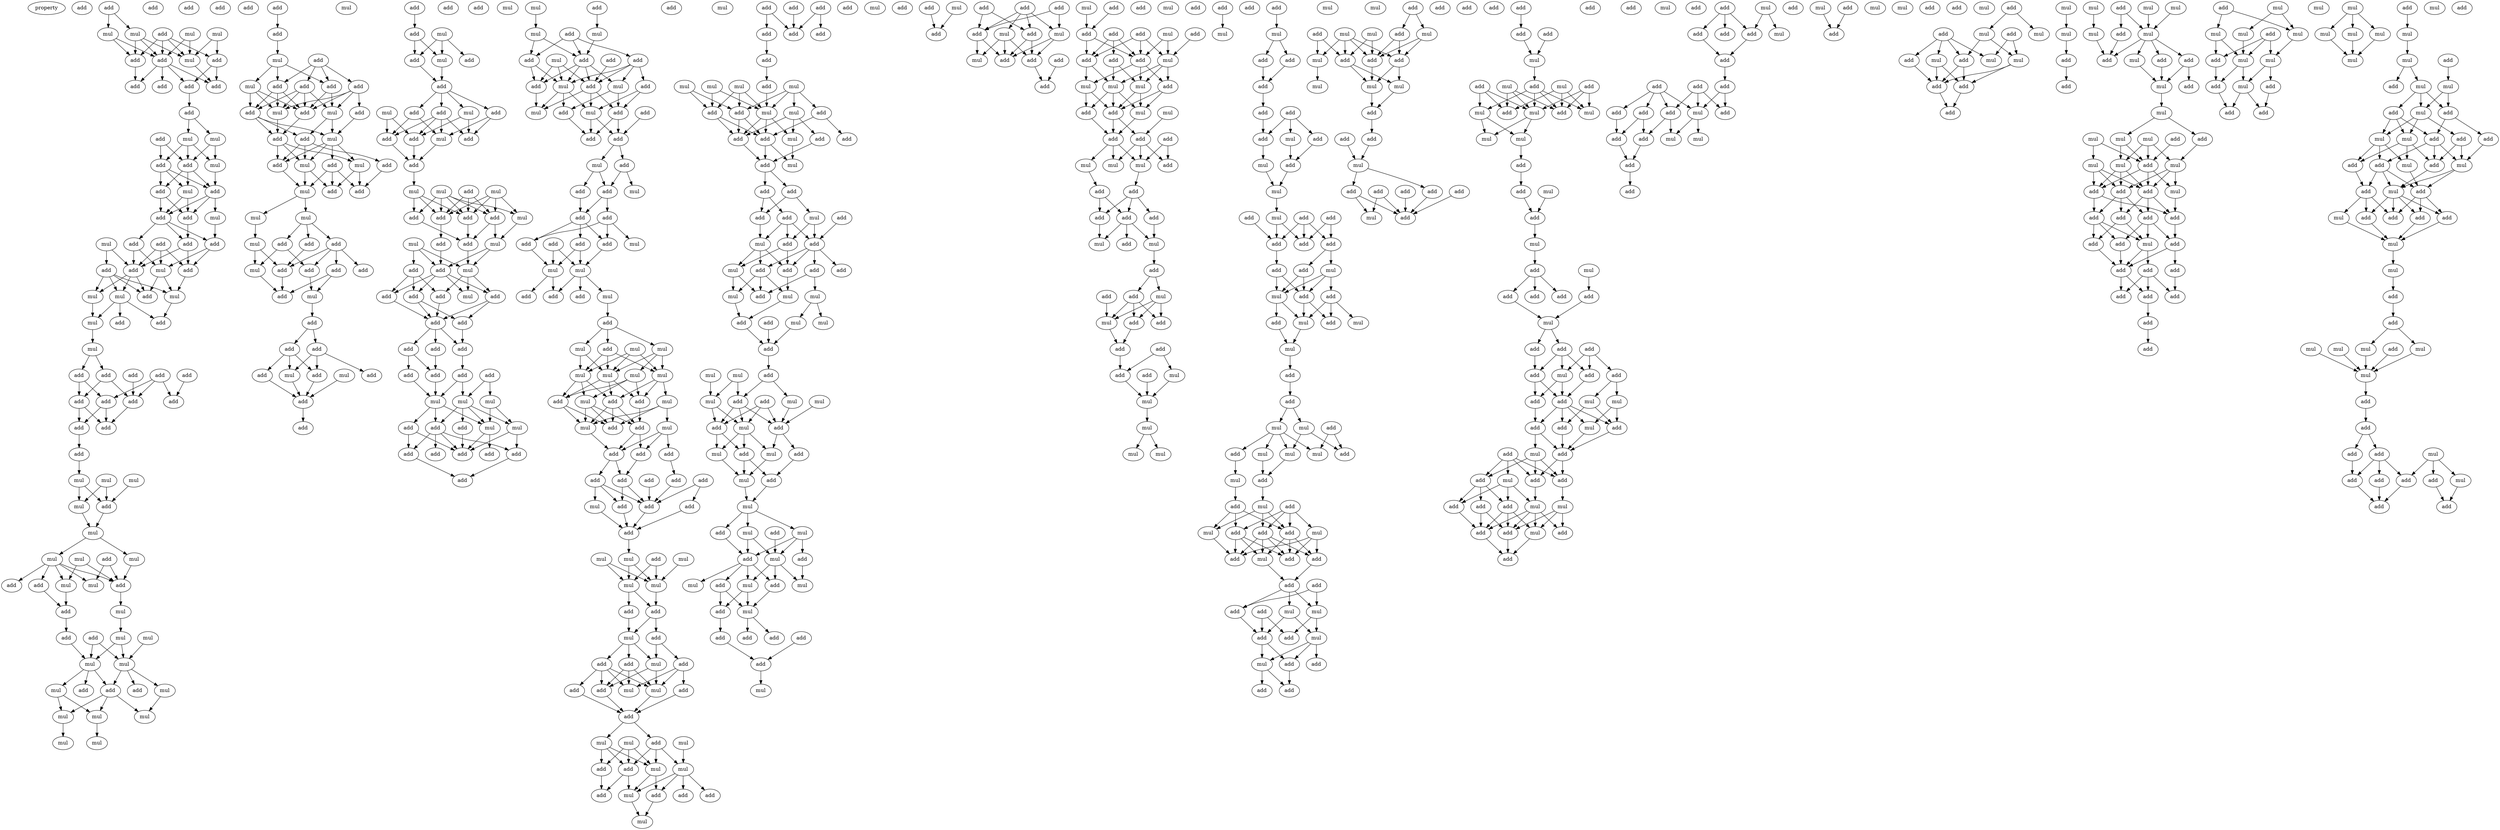 digraph {
    node [fontcolor=black]
    property [mul=2,lf=1.2]
    0 [ label = add ];
    1 [ label = add ];
    2 [ label = add ];
    3 [ label = mul ];
    4 [ label = mul ];
    5 [ label = mul ];
    6 [ label = mul ];
    7 [ label = add ];
    8 [ label = mul ];
    9 [ label = add ];
    10 [ label = add ];
    11 [ label = add ];
    12 [ label = add ];
    13 [ label = add ];
    14 [ label = add ];
    15 [ label = add ];
    16 [ label = add ];
    17 [ label = add ];
    18 [ label = mul ];
    19 [ label = mul ];
    20 [ label = add ];
    21 [ label = add ];
    22 [ label = mul ];
    23 [ label = mul ];
    24 [ label = add ];
    25 [ label = add ];
    26 [ label = mul ];
    27 [ label = add ];
    28 [ label = add ];
    29 [ label = mul ];
    30 [ label = add ];
    31 [ label = add ];
    32 [ label = add ];
    33 [ label = add ];
    34 [ label = add ];
    35 [ label = mul ];
    36 [ label = add ];
    37 [ label = add ];
    38 [ label = mul ];
    39 [ label = mul ];
    40 [ label = add ];
    41 [ label = mul ];
    42 [ label = mul ];
    43 [ label = add ];
    44 [ label = add ];
    45 [ label = mul ];
    46 [ label = add ];
    47 [ label = add ];
    48 [ label = add ];
    49 [ label = add ];
    50 [ label = add ];
    51 [ label = add ];
    52 [ label = add ];
    53 [ label = add ];
    54 [ label = add ];
    55 [ label = add ];
    56 [ label = add ];
    57 [ label = add ];
    58 [ label = add ];
    59 [ label = add ];
    60 [ label = mul ];
    61 [ label = mul ];
    62 [ label = mul ];
    63 [ label = mul ];
    64 [ label = add ];
    65 [ label = mul ];
    66 [ label = mul ];
    67 [ label = mul ];
    68 [ label = mul ];
    69 [ label = add ];
    70 [ label = mul ];
    71 [ label = add ];
    72 [ label = mul ];
    73 [ label = add ];
    74 [ label = add ];
    75 [ label = add ];
    76 [ label = mul ];
    77 [ label = add ];
    78 [ label = mul ];
    79 [ label = add ];
    80 [ label = mul ];
    81 [ label = mul ];
    82 [ label = add ];
    83 [ label = mul ];
    84 [ label = add ];
    85 [ label = mul ];
    86 [ label = add ];
    87 [ label = mul ];
    88 [ label = add ];
    89 [ label = mul ];
    90 [ label = mul ];
    91 [ label = mul ];
    92 [ label = mul ];
    93 [ label = mul ];
    94 [ label = add ];
    95 [ label = add ];
    96 [ label = mul ];
    97 [ label = add ];
    98 [ label = mul ];
    99 [ label = add ];
    100 [ label = add ];
    101 [ label = add ];
    102 [ label = add ];
    103 [ label = mul ];
    104 [ label = add ];
    105 [ label = mul ];
    106 [ label = add ];
    107 [ label = add ];
    108 [ label = mul ];
    109 [ label = add ];
    110 [ label = add ];
    111 [ label = add ];
    112 [ label = add ];
    113 [ label = mul ];
    114 [ label = mul ];
    115 [ label = add ];
    116 [ label = add ];
    117 [ label = add ];
    118 [ label = mul ];
    119 [ label = mul ];
    120 [ label = mul ];
    121 [ label = add ];
    122 [ label = add ];
    123 [ label = add ];
    124 [ label = mul ];
    125 [ label = mul ];
    126 [ label = add ];
    127 [ label = add ];
    128 [ label = add ];
    129 [ label = add ];
    130 [ label = add ];
    131 [ label = mul ];
    132 [ label = add ];
    133 [ label = add ];
    134 [ label = add ];
    135 [ label = add ];
    136 [ label = add ];
    137 [ label = mul ];
    138 [ label = add ];
    139 [ label = mul ];
    140 [ label = add ];
    141 [ label = mul ];
    142 [ label = add ];
    143 [ label = add ];
    144 [ label = add ];
    145 [ label = mul ];
    146 [ label = add ];
    147 [ label = add ];
    148 [ label = add ];
    149 [ label = mul ];
    150 [ label = add ];
    151 [ label = add ];
    152 [ label = add ];
    153 [ label = mul ];
    154 [ label = add ];
    155 [ label = mul ];
    156 [ label = add ];
    157 [ label = add ];
    158 [ label = add ];
    159 [ label = mul ];
    160 [ label = add ];
    161 [ label = add ];
    162 [ label = mul ];
    163 [ label = add ];
    164 [ label = mul ];
    165 [ label = mul ];
    166 [ label = add ];
    167 [ label = add ];
    168 [ label = add ];
    169 [ label = add ];
    170 [ label = mul ];
    171 [ label = add ];
    172 [ label = mul ];
    173 [ label = add ];
    174 [ label = mul ];
    175 [ label = mul ];
    176 [ label = add ];
    177 [ label = add ];
    178 [ label = add ];
    179 [ label = add ];
    180 [ label = add ];
    181 [ label = add ];
    182 [ label = mul ];
    183 [ label = add ];
    184 [ label = add ];
    185 [ label = add ];
    186 [ label = add ];
    187 [ label = add ];
    188 [ label = add ];
    189 [ label = add ];
    190 [ label = mul ];
    191 [ label = add ];
    192 [ label = add ];
    193 [ label = mul ];
    194 [ label = mul ];
    195 [ label = mul ];
    196 [ label = add ];
    197 [ label = mul ];
    198 [ label = add ];
    199 [ label = add ];
    200 [ label = mul ];
    201 [ label = add ];
    202 [ label = add ];
    203 [ label = add ];
    204 [ label = add ];
    205 [ label = add ];
    206 [ label = add ];
    207 [ label = add ];
    208 [ label = mul ];
    209 [ label = add ];
    210 [ label = mul ];
    211 [ label = mul ];
    212 [ label = mul ];
    213 [ label = add ];
    214 [ label = add ];
    215 [ label = add ];
    216 [ label = add ];
    217 [ label = mul ];
    218 [ label = add ];
    219 [ label = mul ];
    220 [ label = add ];
    221 [ label = add ];
    222 [ label = add ];
    223 [ label = add ];
    224 [ label = add ];
    225 [ label = mul ];
    226 [ label = mul ];
    227 [ label = add ];
    228 [ label = add ];
    229 [ label = mul ];
    230 [ label = add ];
    231 [ label = add ];
    232 [ label = add ];
    233 [ label = mul ];
    234 [ label = add ];
    235 [ label = add ];
    236 [ label = add ];
    237 [ label = mul ];
    238 [ label = add ];
    239 [ label = add ];
    240 [ label = add ];
    241 [ label = mul ];
    242 [ label = mul ];
    243 [ label = add ];
    244 [ label = add ];
    245 [ label = add ];
    246 [ label = mul ];
    247 [ label = add ];
    248 [ label = mul ];
    249 [ label = mul ];
    250 [ label = add ];
    251 [ label = mul ];
    252 [ label = add ];
    253 [ label = mul ];
    254 [ label = mul ];
    255 [ label = mul ];
    256 [ label = mul ];
    257 [ label = add ];
    258 [ label = mul ];
    259 [ label = mul ];
    260 [ label = add ];
    261 [ label = add ];
    262 [ label = mul ];
    263 [ label = mul ];
    264 [ label = add ];
    265 [ label = add ];
    266 [ label = add ];
    267 [ label = add ];
    268 [ label = add ];
    269 [ label = add ];
    270 [ label = add ];
    271 [ label = add ];
    272 [ label = add ];
    273 [ label = add ];
    274 [ label = add ];
    275 [ label = add ];
    276 [ label = mul ];
    277 [ label = add ];
    278 [ label = add ];
    279 [ label = mul ];
    280 [ label = add ];
    281 [ label = mul ];
    282 [ label = mul ];
    283 [ label = mul ];
    284 [ label = mul ];
    285 [ label = add ];
    286 [ label = mul ];
    287 [ label = add ];
    288 [ label = add ];
    289 [ label = mul ];
    290 [ label = add ];
    291 [ label = add ];
    292 [ label = add ];
    293 [ label = mul ];
    294 [ label = add ];
    295 [ label = mul ];
    296 [ label = add ];
    297 [ label = add ];
    298 [ label = mul ];
    299 [ label = add ];
    300 [ label = mul ];
    301 [ label = mul ];
    302 [ label = mul ];
    303 [ label = add ];
    304 [ label = mul ];
    305 [ label = add ];
    306 [ label = mul ];
    307 [ label = add ];
    308 [ label = add ];
    309 [ label = mul ];
    310 [ label = add ];
    311 [ label = add ];
    312 [ label = add ];
    313 [ label = mul ];
    314 [ label = add ];
    315 [ label = add ];
    316 [ label = add ];
    317 [ label = add ];
    318 [ label = add ];
    319 [ label = add ];
    320 [ label = add ];
    321 [ label = add ];
    322 [ label = mul ];
    323 [ label = mul ];
    324 [ label = add ];
    325 [ label = mul ];
    326 [ label = mul ];
    327 [ label = mul ];
    328 [ label = mul ];
    329 [ label = add ];
    330 [ label = add ];
    331 [ label = add ];
    332 [ label = add ];
    333 [ label = add ];
    334 [ label = add ];
    335 [ label = add ];
    336 [ label = mul ];
    337 [ label = add ];
    338 [ label = mul ];
    339 [ label = add ];
    340 [ label = add ];
    341 [ label = add ];
    342 [ label = add ];
    343 [ label = mul ];
    344 [ label = add ];
    345 [ label = add ];
    346 [ label = add ];
    347 [ label = mul ];
    348 [ label = add ];
    349 [ label = add ];
    350 [ label = add ];
    351 [ label = mul ];
    352 [ label = add ];
    353 [ label = add ];
    354 [ label = mul ];
    355 [ label = mul ];
    356 [ label = mul ];
    357 [ label = add ];
    358 [ label = mul ];
    359 [ label = add ];
    360 [ label = mul ];
    361 [ label = add ];
    362 [ label = mul ];
    363 [ label = mul ];
    364 [ label = mul ];
    365 [ label = add ];
    366 [ label = add ];
    367 [ label = mul ];
    368 [ label = mul ];
    369 [ label = mul ];
    370 [ label = add ];
    371 [ label = mul ];
    372 [ label = add ];
    373 [ label = add ];
    374 [ label = mul ];
    375 [ label = add ];
    376 [ label = add ];
    377 [ label = mul ];
    378 [ label = mul ];
    379 [ label = add ];
    380 [ label = mul ];
    381 [ label = mul ];
    382 [ label = mul ];
    383 [ label = add ];
    384 [ label = add ];
    385 [ label = mul ];
    386 [ label = add ];
    387 [ label = add ];
    388 [ label = add ];
    389 [ label = add ];
    390 [ label = mul ];
    391 [ label = mul ];
    392 [ label = mul ];
    393 [ label = mul ];
    394 [ label = add ];
    395 [ label = add ];
    396 [ label = add ];
    397 [ label = add ];
    398 [ label = add ];
    399 [ label = add ];
    400 [ label = add ];
    401 [ label = add ];
    402 [ label = mul ];
    403 [ label = mul ];
    404 [ label = add ];
    405 [ label = add ];
    406 [ label = add ];
    407 [ label = add ];
    408 [ label = add ];
    409 [ label = mul ];
    410 [ label = mul ];
    411 [ label = add ];
    412 [ label = add ];
    413 [ label = add ];
    414 [ label = add ];
    415 [ label = mul ];
    416 [ label = add ];
    417 [ label = mul ];
    418 [ label = add ];
    419 [ label = add ];
    420 [ label = add ];
    421 [ label = mul ];
    422 [ label = add ];
    423 [ label = add ];
    424 [ label = add ];
    425 [ label = add ];
    426 [ label = add ];
    427 [ label = mul ];
    428 [ label = mul ];
    429 [ label = mul ];
    430 [ label = add ];
    431 [ label = mul ];
    432 [ label = mul ];
    433 [ label = add ];
    434 [ label = add ];
    435 [ label = mul ];
    436 [ label = add ];
    437 [ label = add ];
    438 [ label = add ];
    439 [ label = mul ];
    440 [ label = mul ];
    441 [ label = mul ];
    442 [ label = add ];
    443 [ label = add ];
    444 [ label = add ];
    445 [ label = add ];
    446 [ label = add ];
    447 [ label = add ];
    448 [ label = mul ];
    449 [ label = mul ];
    450 [ label = add ];
    451 [ label = add ];
    452 [ label = add ];
    453 [ label = mul ];
    454 [ label = add ];
    455 [ label = mul ];
    456 [ label = add ];
    457 [ label = add ];
    458 [ label = add ];
    459 [ label = mul ];
    460 [ label = add ];
    461 [ label = add ];
    462 [ label = add ];
    463 [ label = add ];
    464 [ label = add ];
    465 [ label = mul ];
    466 [ label = mul ];
    467 [ label = mul ];
    468 [ label = add ];
    469 [ label = add ];
    470 [ label = mul ];
    471 [ label = mul ];
    472 [ label = mul ];
    473 [ label = add ];
    474 [ label = mul ];
    475 [ label = mul ];
    476 [ label = add ];
    477 [ label = mul ];
    478 [ label = add ];
    479 [ label = add ];
    480 [ label = add ];
    481 [ label = add ];
    482 [ label = add ];
    483 [ label = mul ];
    484 [ label = add ];
    485 [ label = add ];
    486 [ label = mul ];
    487 [ label = mul ];
    488 [ label = add ];
    489 [ label = mul ];
    490 [ label = add ];
    491 [ label = add ];
    492 [ label = add ];
    493 [ label = add ];
    494 [ label = add ];
    495 [ label = add ];
    496 [ label = mul ];
    497 [ label = add ];
    498 [ label = mul ];
    499 [ label = add ];
    500 [ label = add ];
    501 [ label = mul ];
    502 [ label = add ];
    503 [ label = add ];
    504 [ label = mul ];
    505 [ label = mul ];
    506 [ label = add ];
    507 [ label = add ];
    508 [ label = mul ];
    509 [ label = mul ];
    510 [ label = add ];
    511 [ label = add ];
    512 [ label = add ];
    513 [ label = mul ];
    514 [ label = mul ];
    515 [ label = mul ];
    516 [ label = add ];
    517 [ label = mul ];
    518 [ label = mul ];
    519 [ label = add ];
    520 [ label = add ];
    521 [ label = add ];
    522 [ label = mul ];
    523 [ label = add ];
    524 [ label = add ];
    525 [ label = mul ];
    526 [ label = add ];
    527 [ label = add ];
    528 [ label = mul ];
    529 [ label = add ];
    530 [ label = add ];
    531 [ label = add ];
    532 [ label = add ];
    533 [ label = mul ];
    534 [ label = mul ];
    535 [ label = add ];
    536 [ label = mul ];
    537 [ label = add ];
    538 [ label = add ];
    539 [ label = mul ];
    540 [ label = add ];
    541 [ label = add ];
    542 [ label = add ];
    543 [ label = add ];
    544 [ label = add ];
    545 [ label = add ];
    546 [ label = add ];
    547 [ label = mul ];
    548 [ label = mul ];
    549 [ label = mul ];
    550 [ label = add ];
    551 [ label = add ];
    552 [ label = add ];
    553 [ label = mul ];
    554 [ label = mul ];
    555 [ label = mul ];
    556 [ label = mul ];
    557 [ label = add ];
    558 [ label = add ];
    559 [ label = add ];
    560 [ label = add ];
    561 [ label = add ];
    562 [ label = mul ];
    563 [ label = add ];
    564 [ label = add ];
    565 [ label = add ];
    566 [ label = add ];
    567 [ label = add ];
    568 [ label = add ];
    569 [ label = mul ];
    570 [ label = add ];
    571 [ label = add ];
    572 [ label = add ];
    573 [ label = add ];
    574 [ label = add ];
    575 [ label = add ];
    576 [ label = mul ];
    577 [ label = add ];
    578 [ label = add ];
    579 [ label = add ];
    580 [ label = mul ];
    581 [ label = mul ];
    582 [ label = mul ];
    583 [ label = mul ];
    584 [ label = add ];
    585 [ label = mul ];
    586 [ label = add ];
    587 [ label = mul ];
    588 [ label = mul ];
    589 [ label = add ];
    590 [ label = mul ];
    591 [ label = add ];
    592 [ label = mul ];
    593 [ label = add ];
    594 [ label = add ];
    595 [ label = mul ];
    596 [ label = mul ];
    597 [ label = add ];
    598 [ label = add ];
    599 [ label = add ];
    600 [ label = add ];
    601 [ label = add ];
    602 [ label = mul ];
    603 [ label = add ];
    604 [ label = add ];
    605 [ label = add ];
    606 [ label = add ];
    607 [ label = add ];
    608 [ label = mul ];
    609 [ label = add ];
    610 [ label = mul ];
    611 [ label = mul ];
    612 [ label = add ];
    613 [ label = add ];
    614 [ label = mul ];
    615 [ label = add ];
    616 [ label = add ];
    617 [ label = add ];
    618 [ label = add ];
    619 [ label = add ];
    620 [ label = mul ];
    621 [ label = add ];
    622 [ label = add ];
    623 [ label = mul ];
    624 [ label = add ];
    625 [ label = mul ];
    626 [ label = add ];
    627 [ label = add ];
    628 [ label = add ];
    629 [ label = mul ];
    630 [ label = add ];
    631 [ label = add ];
    632 [ label = add ];
    633 [ label = mul ];
    634 [ label = add ];
    635 [ label = add ];
    636 [ label = mul ];
    637 [ label = mul ];
    638 [ label = add ];
    639 [ label = add ];
    640 [ label = add ];
    641 [ label = add ];
    642 [ label = add ];
    643 [ label = add ];
    644 [ label = add ];
    645 [ label = add ];
    646 [ label = add ];
    647 [ label = add ];
    648 [ label = mul ];
    649 [ label = add ];
    650 [ label = add ];
    651 [ label = add ];
    652 [ label = mul ];
    653 [ label = add ];
    654 [ label = mul ];
    655 [ label = add ];
    656 [ label = mul ];
    657 [ label = mul ];
    658 [ label = add ];
    659 [ label = add ];
    660 [ label = add ];
    661 [ label = mul ];
    662 [ label = add ];
    663 [ label = add ];
    664 [ label = mul ];
    665 [ label = add ];
    666 [ label = mul ];
    667 [ label = add ];
    668 [ label = add ];
    669 [ label = mul ];
    670 [ label = mul ];
    671 [ label = add ];
    672 [ label = mul ];
    673 [ label = mul ];
    674 [ label = add ];
    675 [ label = mul ];
    676 [ label = add ];
    677 [ label = add ];
    678 [ label = mul ];
    679 [ label = add ];
    680 [ label = add ];
    681 [ label = mul ];
    682 [ label = add ];
    683 [ label = mul ];
    684 [ label = add ];
    685 [ label = mul ];
    686 [ label = add ];
    687 [ label = mul ];
    688 [ label = mul ];
    689 [ label = add ];
    690 [ label = mul ];
    691 [ label = add ];
    692 [ label = add ];
    693 [ label = mul ];
    694 [ label = add ];
    695 [ label = mul ];
    696 [ label = add ];
    697 [ label = mul ];
    698 [ label = add ];
    699 [ label = mul ];
    700 [ label = mul ];
    701 [ label = mul ];
    702 [ label = mul ];
    703 [ label = mul ];
    704 [ label = add ];
    705 [ label = add ];
    706 [ label = add ];
    707 [ label = mul ];
    708 [ label = add ];
    709 [ label = add ];
    710 [ label = add ];
    711 [ label = add ];
    712 [ label = add ];
    713 [ label = mul ];
    714 [ label = add ];
    715 [ label = add ];
    716 [ label = add ];
    717 [ label = add ];
    718 [ label = add ];
    719 [ label = add ];
    720 [ label = add ];
    721 [ label = add ];
    722 [ label = add ];
    723 [ label = add ];
    724 [ label = add ];
    725 [ label = mul ];
    726 [ label = add ];
    727 [ label = mul ];
    728 [ label = mul ];
    729 [ label = add ];
    730 [ label = mul ];
    731 [ label = mul ];
    732 [ label = mul ];
    733 [ label = mul ];
    734 [ label = add ];
    735 [ label = add ];
    736 [ label = add ];
    737 [ label = mul ];
    738 [ label = add ];
    739 [ label = add ];
    740 [ label = mul ];
    741 [ label = mul ];
    742 [ label = add ];
    743 [ label = mul ];
    744 [ label = mul ];
    745 [ label = mul ];
    746 [ label = mul ];
    747 [ label = mul ];
    748 [ label = add ];
    749 [ label = mul ];
    750 [ label = add ];
    751 [ label = mul ];
    752 [ label = mul ];
    753 [ label = add ];
    754 [ label = add ];
    755 [ label = add ];
    756 [ label = add ];
    757 [ label = mul ];
    758 [ label = add ];
    759 [ label = mul ];
    760 [ label = mul ];
    761 [ label = add ];
    762 [ label = mul ];
    763 [ label = add ];
    764 [ label = add ];
    765 [ label = add ];
    766 [ label = mul ];
    767 [ label = add ];
    768 [ label = add ];
    769 [ label = mul ];
    770 [ label = add ];
    771 [ label = add ];
    772 [ label = add ];
    773 [ label = mul ];
    774 [ label = mul ];
    775 [ label = add ];
    776 [ label = mul ];
    777 [ label = add ];
    778 [ label = mul ];
    779 [ label = mul ];
    780 [ label = mul ];
    781 [ label = add ];
    782 [ label = mul ];
    783 [ label = mul ];
    784 [ label = add ];
    785 [ label = add ];
    786 [ label = add ];
    787 [ label = mul ];
    788 [ label = add ];
    789 [ label = add ];
    790 [ label = add ];
    791 [ label = add ];
    792 [ label = add ];
    793 [ label = mul ];
    794 [ label = add ];
    795 [ label = add ];
    796 [ label = add ];
    1 -> 5 [ name = 0 ];
    1 -> 6 [ name = 1 ];
    2 -> 7 [ name = 2 ];
    2 -> 8 [ name = 3 ];
    2 -> 9 [ name = 4 ];
    2 -> 10 [ name = 5 ];
    3 -> 8 [ name = 6 ];
    3 -> 10 [ name = 7 ];
    4 -> 8 [ name = 8 ];
    4 -> 9 [ name = 9 ];
    5 -> 7 [ name = 10 ];
    5 -> 10 [ name = 11 ];
    6 -> 7 [ name = 12 ];
    6 -> 8 [ name = 13 ];
    6 -> 10 [ name = 14 ];
    7 -> 12 [ name = 15 ];
    8 -> 14 [ name = 16 ];
    9 -> 14 [ name = 17 ];
    9 -> 15 [ name = 18 ];
    10 -> 11 [ name = 19 ];
    10 -> 12 [ name = 20 ];
    10 -> 14 [ name = 21 ];
    10 -> 15 [ name = 22 ];
    15 -> 16 [ name = 23 ];
    16 -> 18 [ name = 24 ];
    16 -> 19 [ name = 25 ];
    17 -> 20 [ name = 26 ];
    17 -> 21 [ name = 27 ];
    18 -> 20 [ name = 28 ];
    18 -> 22 [ name = 29 ];
    19 -> 20 [ name = 30 ];
    19 -> 21 [ name = 31 ];
    19 -> 22 [ name = 32 ];
    20 -> 23 [ name = 33 ];
    20 -> 24 [ name = 34 ];
    20 -> 25 [ name = 35 ];
    21 -> 23 [ name = 36 ];
    21 -> 24 [ name = 37 ];
    21 -> 25 [ name = 38 ];
    22 -> 25 [ name = 39 ];
    23 -> 27 [ name = 40 ];
    23 -> 28 [ name = 41 ];
    24 -> 27 [ name = 42 ];
    24 -> 28 [ name = 43 ];
    25 -> 26 [ name = 44 ];
    25 -> 27 [ name = 45 ];
    25 -> 28 [ name = 46 ];
    26 -> 32 [ name = 47 ];
    27 -> 30 [ name = 48 ];
    27 -> 31 [ name = 49 ];
    27 -> 32 [ name = 50 ];
    28 -> 31 [ name = 51 ];
    29 -> 34 [ name = 52 ];
    29 -> 36 [ name = 53 ];
    30 -> 35 [ name = 54 ];
    30 -> 36 [ name = 55 ];
    31 -> 36 [ name = 56 ];
    31 -> 37 [ name = 57 ];
    32 -> 35 [ name = 58 ];
    32 -> 37 [ name = 59 ];
    33 -> 35 [ name = 60 ];
    33 -> 36 [ name = 61 ];
    33 -> 37 [ name = 62 ];
    34 -> 38 [ name = 63 ];
    34 -> 39 [ name = 64 ];
    34 -> 40 [ name = 65 ];
    34 -> 41 [ name = 66 ];
    35 -> 39 [ name = 67 ];
    35 -> 40 [ name = 68 ];
    36 -> 38 [ name = 69 ];
    36 -> 40 [ name = 70 ];
    36 -> 41 [ name = 71 ];
    37 -> 39 [ name = 72 ];
    38 -> 42 [ name = 73 ];
    38 -> 43 [ name = 74 ];
    38 -> 44 [ name = 75 ];
    39 -> 43 [ name = 76 ];
    41 -> 42 [ name = 77 ];
    42 -> 45 [ name = 78 ];
    45 -> 46 [ name = 79 ];
    45 -> 47 [ name = 80 ];
    46 -> 51 [ name = 81 ];
    46 -> 54 [ name = 82 ];
    47 -> 51 [ name = 83 ];
    47 -> 53 [ name = 84 ];
    48 -> 52 [ name = 85 ];
    49 -> 52 [ name = 86 ];
    49 -> 53 [ name = 87 ];
    49 -> 54 [ name = 88 ];
    50 -> 53 [ name = 89 ];
    51 -> 55 [ name = 90 ];
    51 -> 56 [ name = 91 ];
    53 -> 55 [ name = 92 ];
    54 -> 55 [ name = 93 ];
    54 -> 56 [ name = 94 ];
    56 -> 57 [ name = 95 ];
    57 -> 60 [ name = 96 ];
    60 -> 63 [ name = 97 ];
    60 -> 64 [ name = 98 ];
    61 -> 64 [ name = 99 ];
    62 -> 63 [ name = 100 ];
    62 -> 64 [ name = 101 ];
    63 -> 65 [ name = 102 ];
    64 -> 65 [ name = 103 ];
    65 -> 67 [ name = 104 ];
    65 -> 68 [ name = 105 ];
    66 -> 72 [ name = 106 ];
    66 -> 74 [ name = 107 ];
    67 -> 70 [ name = 108 ];
    67 -> 71 [ name = 109 ];
    67 -> 72 [ name = 110 ];
    67 -> 73 [ name = 111 ];
    67 -> 74 [ name = 112 ];
    68 -> 74 [ name = 113 ];
    69 -> 70 [ name = 114 ];
    69 -> 74 [ name = 115 ];
    71 -> 75 [ name = 116 ];
    72 -> 75 [ name = 117 ];
    74 -> 76 [ name = 118 ];
    75 -> 77 [ name = 119 ];
    76 -> 78 [ name = 120 ];
    77 -> 81 [ name = 121 ];
    78 -> 81 [ name = 122 ];
    78 -> 83 [ name = 123 ];
    79 -> 81 [ name = 124 ];
    79 -> 83 [ name = 125 ];
    80 -> 83 [ name = 126 ];
    81 -> 86 [ name = 127 ];
    81 -> 87 [ name = 128 ];
    81 -> 88 [ name = 129 ];
    83 -> 84 [ name = 130 ];
    83 -> 85 [ name = 131 ];
    83 -> 88 [ name = 132 ];
    85 -> 90 [ name = 133 ];
    87 -> 89 [ name = 134 ];
    87 -> 91 [ name = 135 ];
    88 -> 89 [ name = 136 ];
    88 -> 90 [ name = 137 ];
    88 -> 91 [ name = 138 ];
    89 -> 92 [ name = 139 ];
    91 -> 93 [ name = 140 ];
    94 -> 95 [ name = 141 ];
    95 -> 96 [ name = 142 ];
    96 -> 98 [ name = 143 ];
    96 -> 99 [ name = 144 ];
    96 -> 100 [ name = 145 ];
    97 -> 99 [ name = 146 ];
    97 -> 100 [ name = 147 ];
    97 -> 101 [ name = 148 ];
    97 -> 102 [ name = 149 ];
    98 -> 105 [ name = 150 ];
    98 -> 106 [ name = 151 ];
    98 -> 107 [ name = 152 ];
    99 -> 105 [ name = 153 ];
    99 -> 106 [ name = 154 ];
    99 -> 107 [ name = 155 ];
    100 -> 103 [ name = 156 ];
    100 -> 107 [ name = 157 ];
    101 -> 103 [ name = 158 ];
    101 -> 104 [ name = 159 ];
    101 -> 105 [ name = 160 ];
    101 -> 107 [ name = 161 ];
    102 -> 103 [ name = 162 ];
    102 -> 105 [ name = 163 ];
    102 -> 106 [ name = 164 ];
    102 -> 107 [ name = 165 ];
    103 -> 108 [ name = 166 ];
    103 -> 110 [ name = 167 ];
    104 -> 108 [ name = 168 ];
    105 -> 109 [ name = 169 ];
    106 -> 108 [ name = 170 ];
    106 -> 109 [ name = 171 ];
    106 -> 110 [ name = 172 ];
    107 -> 109 [ name = 173 ];
    108 -> 111 [ name = 174 ];
    108 -> 112 [ name = 175 ];
    108 -> 113 [ name = 176 ];
    108 -> 114 [ name = 177 ];
    109 -> 112 [ name = 178 ];
    109 -> 113 [ name = 179 ];
    109 -> 114 [ name = 180 ];
    110 -> 112 [ name = 181 ];
    110 -> 114 [ name = 182 ];
    110 -> 115 [ name = 183 ];
    111 -> 116 [ name = 184 ];
    111 -> 117 [ name = 185 ];
    111 -> 118 [ name = 186 ];
    112 -> 118 [ name = 187 ];
    113 -> 116 [ name = 188 ];
    113 -> 117 [ name = 189 ];
    114 -> 116 [ name = 190 ];
    114 -> 118 [ name = 191 ];
    115 -> 117 [ name = 192 ];
    118 -> 119 [ name = 193 ];
    118 -> 120 [ name = 194 ];
    119 -> 121 [ name = 195 ];
    119 -> 122 [ name = 196 ];
    119 -> 123 [ name = 197 ];
    120 -> 124 [ name = 198 ];
    121 -> 128 [ name = 199 ];
    122 -> 126 [ name = 200 ];
    122 -> 127 [ name = 201 ];
    122 -> 128 [ name = 202 ];
    122 -> 129 [ name = 203 ];
    123 -> 125 [ name = 204 ];
    123 -> 129 [ name = 205 ];
    124 -> 125 [ name = 206 ];
    124 -> 128 [ name = 207 ];
    125 -> 130 [ name = 208 ];
    126 -> 130 [ name = 209 ];
    126 -> 131 [ name = 210 ];
    128 -> 130 [ name = 211 ];
    129 -> 131 [ name = 212 ];
    131 -> 132 [ name = 213 ];
    132 -> 133 [ name = 214 ];
    132 -> 134 [ name = 215 ];
    133 -> 135 [ name = 216 ];
    133 -> 136 [ name = 217 ];
    133 -> 139 [ name = 218 ];
    134 -> 136 [ name = 219 ];
    134 -> 138 [ name = 220 ];
    134 -> 139 [ name = 221 ];
    135 -> 140 [ name = 222 ];
    136 -> 140 [ name = 223 ];
    137 -> 140 [ name = 224 ];
    139 -> 140 [ name = 225 ];
    140 -> 142 [ name = 226 ];
    143 -> 144 [ name = 227 ];
    144 -> 148 [ name = 228 ];
    144 -> 149 [ name = 229 ];
    145 -> 147 [ name = 230 ];
    145 -> 148 [ name = 231 ];
    145 -> 149 [ name = 232 ];
    148 -> 150 [ name = 233 ];
    149 -> 150 [ name = 234 ];
    150 -> 151 [ name = 235 ];
    150 -> 152 [ name = 236 ];
    150 -> 154 [ name = 237 ];
    150 -> 155 [ name = 238 ];
    151 -> 156 [ name = 239 ];
    151 -> 159 [ name = 240 ];
    152 -> 157 [ name = 241 ];
    152 -> 159 [ name = 242 ];
    153 -> 156 [ name = 243 ];
    153 -> 158 [ name = 244 ];
    154 -> 156 [ name = 245 ];
    154 -> 157 [ name = 246 ];
    154 -> 158 [ name = 247 ];
    154 -> 159 [ name = 248 ];
    155 -> 157 [ name = 249 ];
    155 -> 158 [ name = 250 ];
    156 -> 160 [ name = 251 ];
    158 -> 160 [ name = 252 ];
    159 -> 160 [ name = 253 ];
    160 -> 165 [ name = 254 ];
    161 -> 166 [ name = 255 ];
    161 -> 167 [ name = 256 ];
    161 -> 168 [ name = 257 ];
    162 -> 166 [ name = 258 ];
    162 -> 167 [ name = 259 ];
    162 -> 168 [ name = 260 ];
    162 -> 169 [ name = 261 ];
    162 -> 170 [ name = 262 ];
    164 -> 166 [ name = 263 ];
    164 -> 167 [ name = 264 ];
    164 -> 168 [ name = 265 ];
    164 -> 170 [ name = 266 ];
    165 -> 166 [ name = 267 ];
    165 -> 167 [ name = 268 ];
    165 -> 169 [ name = 269 ];
    166 -> 173 [ name = 270 ];
    167 -> 171 [ name = 271 ];
    168 -> 171 [ name = 272 ];
    168 -> 174 [ name = 273 ];
    169 -> 171 [ name = 274 ];
    170 -> 174 [ name = 275 ];
    171 -> 175 [ name = 276 ];
    172 -> 175 [ name = 277 ];
    172 -> 176 [ name = 278 ];
    172 -> 177 [ name = 279 ];
    173 -> 176 [ name = 280 ];
    174 -> 175 [ name = 281 ];
    174 -> 176 [ name = 282 ];
    175 -> 178 [ name = 283 ];
    175 -> 179 [ name = 284 ];
    175 -> 182 [ name = 285 ];
    176 -> 179 [ name = 286 ];
    176 -> 180 [ name = 287 ];
    176 -> 181 [ name = 288 ];
    176 -> 182 [ name = 289 ];
    177 -> 178 [ name = 290 ];
    177 -> 180 [ name = 291 ];
    177 -> 181 [ name = 292 ];
    178 -> 183 [ name = 293 ];
    179 -> 183 [ name = 294 ];
    179 -> 184 [ name = 295 ];
    180 -> 183 [ name = 296 ];
    181 -> 183 [ name = 297 ];
    181 -> 184 [ name = 298 ];
    183 -> 185 [ name = 299 ];
    183 -> 186 [ name = 300 ];
    183 -> 187 [ name = 301 ];
    184 -> 187 [ name = 302 ];
    185 -> 188 [ name = 303 ];
    185 -> 191 [ name = 304 ];
    186 -> 188 [ name = 305 ];
    187 -> 189 [ name = 306 ];
    188 -> 195 [ name = 307 ];
    189 -> 194 [ name = 308 ];
    189 -> 195 [ name = 309 ];
    191 -> 195 [ name = 310 ];
    192 -> 193 [ name = 311 ];
    192 -> 194 [ name = 312 ];
    193 -> 197 [ name = 313 ];
    193 -> 200 [ name = 314 ];
    194 -> 196 [ name = 315 ];
    194 -> 197 [ name = 316 ];
    194 -> 198 [ name = 317 ];
    194 -> 200 [ name = 318 ];
    195 -> 198 [ name = 319 ];
    195 -> 199 [ name = 320 ];
    195 -> 200 [ name = 321 ];
    196 -> 202 [ name = 322 ];
    197 -> 202 [ name = 323 ];
    197 -> 203 [ name = 324 ];
    198 -> 201 [ name = 325 ];
    198 -> 202 [ name = 326 ];
    198 -> 203 [ name = 327 ];
    198 -> 204 [ name = 328 ];
    199 -> 202 [ name = 329 ];
    199 -> 204 [ name = 330 ];
    200 -> 202 [ name = 331 ];
    200 -> 205 [ name = 332 ];
    203 -> 206 [ name = 333 ];
    204 -> 206 [ name = 334 ];
    207 -> 211 [ name = 335 ];
    208 -> 210 [ name = 336 ];
    209 -> 213 [ name = 337 ];
    209 -> 214 [ name = 338 ];
    209 -> 215 [ name = 339 ];
    210 -> 213 [ name = 340 ];
    210 -> 214 [ name = 341 ];
    211 -> 213 [ name = 342 ];
    212 -> 219 [ name = 343 ];
    212 -> 220 [ name = 344 ];
    212 -> 221 [ name = 345 ];
    213 -> 217 [ name = 346 ];
    213 -> 219 [ name = 347 ];
    213 -> 220 [ name = 348 ];
    213 -> 221 [ name = 349 ];
    214 -> 219 [ name = 350 ];
    214 -> 220 [ name = 351 ];
    215 -> 217 [ name = 352 ];
    215 -> 218 [ name = 353 ];
    215 -> 219 [ name = 354 ];
    215 -> 221 [ name = 355 ];
    216 -> 221 [ name = 356 ];
    217 -> 222 [ name = 357 ];
    217 -> 224 [ name = 358 ];
    218 -> 222 [ name = 359 ];
    218 -> 226 [ name = 360 ];
    219 -> 224 [ name = 361 ];
    219 -> 225 [ name = 362 ];
    219 -> 226 [ name = 363 ];
    220 -> 225 [ name = 364 ];
    221 -> 222 [ name = 365 ];
    221 -> 225 [ name = 366 ];
    221 -> 226 [ name = 367 ];
    222 -> 227 [ name = 368 ];
    222 -> 228 [ name = 369 ];
    223 -> 228 [ name = 370 ];
    224 -> 227 [ name = 371 ];
    226 -> 227 [ name = 372 ];
    226 -> 228 [ name = 373 ];
    228 -> 229 [ name = 374 ];
    228 -> 230 [ name = 375 ];
    229 -> 231 [ name = 376 ];
    229 -> 232 [ name = 377 ];
    230 -> 232 [ name = 378 ];
    230 -> 233 [ name = 379 ];
    231 -> 235 [ name = 380 ];
    232 -> 234 [ name = 381 ];
    232 -> 235 [ name = 382 ];
    234 -> 236 [ name = 383 ];
    234 -> 237 [ name = 384 ];
    234 -> 240 [ name = 385 ];
    235 -> 236 [ name = 386 ];
    235 -> 238 [ name = 387 ];
    235 -> 240 [ name = 388 ];
    236 -> 241 [ name = 389 ];
    238 -> 241 [ name = 390 ];
    238 -> 242 [ name = 391 ];
    239 -> 241 [ name = 392 ];
    239 -> 242 [ name = 393 ];
    240 -> 242 [ name = 394 ];
    241 -> 243 [ name = 395 ];
    241 -> 244 [ name = 396 ];
    241 -> 246 [ name = 397 ];
    242 -> 243 [ name = 398 ];
    242 -> 245 [ name = 399 ];
    246 -> 247 [ name = 400 ];
    247 -> 249 [ name = 401 ];
    247 -> 250 [ name = 402 ];
    247 -> 251 [ name = 403 ];
    248 -> 253 [ name = 404 ];
    248 -> 254 [ name = 405 ];
    248 -> 256 [ name = 406 ];
    249 -> 254 [ name = 407 ];
    249 -> 255 [ name = 408 ];
    249 -> 256 [ name = 409 ];
    250 -> 253 [ name = 410 ];
    250 -> 254 [ name = 411 ];
    250 -> 256 [ name = 412 ];
    251 -> 253 [ name = 413 ];
    251 -> 256 [ name = 414 ];
    253 -> 257 [ name = 415 ];
    253 -> 259 [ name = 416 ];
    253 -> 261 [ name = 417 ];
    254 -> 258 [ name = 418 ];
    254 -> 260 [ name = 419 ];
    254 -> 261 [ name = 420 ];
    255 -> 257 [ name = 421 ];
    255 -> 259 [ name = 422 ];
    255 -> 260 [ name = 423 ];
    256 -> 257 [ name = 424 ];
    256 -> 260 [ name = 425 ];
    256 -> 261 [ name = 426 ];
    257 -> 263 [ name = 427 ];
    257 -> 265 [ name = 428 ];
    258 -> 262 [ name = 429 ];
    258 -> 263 [ name = 430 ];
    258 -> 265 [ name = 431 ];
    259 -> 263 [ name = 432 ];
    259 -> 264 [ name = 433 ];
    259 -> 265 [ name = 434 ];
    260 -> 264 [ name = 435 ];
    261 -> 263 [ name = 436 ];
    261 -> 264 [ name = 437 ];
    261 -> 265 [ name = 438 ];
    262 -> 266 [ name = 439 ];
    262 -> 267 [ name = 440 ];
    262 -> 268 [ name = 441 ];
    263 -> 267 [ name = 442 ];
    264 -> 266 [ name = 443 ];
    264 -> 267 [ name = 444 ];
    266 -> 270 [ name = 445 ];
    267 -> 270 [ name = 446 ];
    267 -> 273 [ name = 447 ];
    268 -> 269 [ name = 448 ];
    269 -> 277 [ name = 449 ];
    270 -> 274 [ name = 450 ];
    270 -> 277 [ name = 451 ];
    271 -> 277 [ name = 452 ];
    272 -> 275 [ name = 453 ];
    272 -> 277 [ name = 454 ];
    273 -> 274 [ name = 455 ];
    273 -> 276 [ name = 456 ];
    273 -> 277 [ name = 457 ];
    274 -> 278 [ name = 458 ];
    275 -> 278 [ name = 459 ];
    276 -> 278 [ name = 460 ];
    277 -> 278 [ name = 461 ];
    278 -> 279 [ name = 462 ];
    279 -> 283 [ name = 463 ];
    279 -> 284 [ name = 464 ];
    280 -> 283 [ name = 465 ];
    280 -> 284 [ name = 466 ];
    281 -> 284 [ name = 467 ];
    282 -> 283 [ name = 468 ];
    282 -> 284 [ name = 469 ];
    283 -> 285 [ name = 470 ];
    283 -> 287 [ name = 471 ];
    284 -> 285 [ name = 472 ];
    285 -> 288 [ name = 473 ];
    285 -> 289 [ name = 474 ];
    287 -> 289 [ name = 475 ];
    288 -> 291 [ name = 476 ];
    288 -> 293 [ name = 477 ];
    289 -> 290 [ name = 478 ];
    289 -> 292 [ name = 479 ];
    289 -> 293 [ name = 480 ];
    290 -> 295 [ name = 481 ];
    290 -> 296 [ name = 482 ];
    290 -> 298 [ name = 483 ];
    291 -> 295 [ name = 484 ];
    291 -> 297 [ name = 485 ];
    291 -> 298 [ name = 486 ];
    292 -> 294 [ name = 487 ];
    292 -> 295 [ name = 488 ];
    292 -> 296 [ name = 489 ];
    292 -> 298 [ name = 490 ];
    293 -> 295 [ name = 491 ];
    293 -> 296 [ name = 492 ];
    294 -> 299 [ name = 493 ];
    295 -> 299 [ name = 494 ];
    296 -> 299 [ name = 495 ];
    297 -> 299 [ name = 496 ];
    299 -> 302 [ name = 497 ];
    299 -> 303 [ name = 498 ];
    300 -> 306 [ name = 499 ];
    301 -> 304 [ name = 500 ];
    301 -> 305 [ name = 501 ];
    301 -> 307 [ name = 502 ];
    302 -> 304 [ name = 503 ];
    302 -> 305 [ name = 504 ];
    302 -> 307 [ name = 505 ];
    303 -> 304 [ name = 506 ];
    303 -> 306 [ name = 507 ];
    303 -> 307 [ name = 508 ];
    304 -> 308 [ name = 509 ];
    304 -> 309 [ name = 510 ];
    305 -> 310 [ name = 511 ];
    306 -> 308 [ name = 512 ];
    306 -> 309 [ name = 513 ];
    306 -> 311 [ name = 514 ];
    306 -> 312 [ name = 515 ];
    307 -> 309 [ name = 516 ];
    307 -> 310 [ name = 517 ];
    308 -> 313 [ name = 518 ];
    309 -> 313 [ name = 519 ];
    314 -> 317 [ name = 520 ];
    314 -> 318 [ name = 521 ];
    315 -> 317 [ name = 522 ];
    315 -> 320 [ name = 523 ];
    316 -> 317 [ name = 524 ];
    320 -> 321 [ name = 525 ];
    321 -> 324 [ name = 526 ];
    322 -> 327 [ name = 527 ];
    322 -> 328 [ name = 528 ];
    322 -> 330 [ name = 529 ];
    322 -> 331 [ name = 530 ];
    323 -> 329 [ name = 531 ];
    323 -> 331 [ name = 532 ];
    324 -> 327 [ name = 533 ];
    325 -> 327 [ name = 534 ];
    325 -> 329 [ name = 535 ];
    326 -> 327 [ name = 536 ];
    326 -> 329 [ name = 537 ];
    326 -> 331 [ name = 538 ];
    327 -> 332 [ name = 539 ];
    327 -> 335 [ name = 540 ];
    327 -> 336 [ name = 541 ];
    328 -> 333 [ name = 542 ];
    328 -> 335 [ name = 543 ];
    328 -> 336 [ name = 544 ];
    329 -> 332 [ name = 545 ];
    329 -> 335 [ name = 546 ];
    330 -> 332 [ name = 547 ];
    330 -> 334 [ name = 548 ];
    331 -> 332 [ name = 549 ];
    331 -> 335 [ name = 550 ];
    332 -> 337 [ name = 551 ];
    332 -> 338 [ name = 552 ];
    333 -> 337 [ name = 553 ];
    335 -> 337 [ name = 554 ];
    336 -> 338 [ name = 555 ];
    337 -> 339 [ name = 556 ];
    337 -> 340 [ name = 557 ];
    339 -> 341 [ name = 558 ];
    339 -> 342 [ name = 559 ];
    340 -> 342 [ name = 560 ];
    340 -> 343 [ name = 561 ];
    341 -> 345 [ name = 562 ];
    341 -> 346 [ name = 563 ];
    341 -> 347 [ name = 564 ];
    342 -> 347 [ name = 565 ];
    343 -> 345 [ name = 566 ];
    343 -> 346 [ name = 567 ];
    344 -> 345 [ name = 568 ];
    345 -> 348 [ name = 569 ];
    345 -> 349 [ name = 570 ];
    345 -> 350 [ name = 571 ];
    345 -> 352 [ name = 572 ];
    346 -> 350 [ name = 573 ];
    346 -> 351 [ name = 574 ];
    347 -> 348 [ name = 575 ];
    347 -> 350 [ name = 576 ];
    347 -> 351 [ name = 577 ];
    348 -> 353 [ name = 578 ];
    348 -> 354 [ name = 579 ];
    348 -> 356 [ name = 580 ];
    350 -> 356 [ name = 581 ];
    351 -> 353 [ name = 582 ];
    351 -> 354 [ name = 583 ];
    352 -> 353 [ name = 584 ];
    352 -> 355 [ name = 585 ];
    354 -> 357 [ name = 586 ];
    355 -> 358 [ name = 587 ];
    355 -> 360 [ name = 588 ];
    356 -> 357 [ name = 589 ];
    357 -> 361 [ name = 590 ];
    358 -> 361 [ name = 591 ];
    359 -> 361 [ name = 592 ];
    361 -> 365 [ name = 593 ];
    362 -> 368 [ name = 594 ];
    363 -> 368 [ name = 595 ];
    363 -> 370 [ name = 596 ];
    365 -> 367 [ name = 597 ];
    365 -> 370 [ name = 598 ];
    366 -> 371 [ name = 599 ];
    366 -> 372 [ name = 600 ];
    366 -> 373 [ name = 601 ];
    367 -> 372 [ name = 602 ];
    368 -> 371 [ name = 603 ];
    368 -> 373 [ name = 604 ];
    369 -> 372 [ name = 605 ];
    370 -> 371 [ name = 606 ];
    370 -> 372 [ name = 607 ];
    370 -> 373 [ name = 608 ];
    371 -> 374 [ name = 609 ];
    371 -> 376 [ name = 610 ];
    371 -> 377 [ name = 611 ];
    372 -> 374 [ name = 612 ];
    372 -> 375 [ name = 613 ];
    373 -> 376 [ name = 614 ];
    373 -> 377 [ name = 615 ];
    374 -> 378 [ name = 616 ];
    375 -> 379 [ name = 617 ];
    376 -> 378 [ name = 618 ];
    376 -> 379 [ name = 619 ];
    377 -> 378 [ name = 620 ];
    378 -> 380 [ name = 621 ];
    379 -> 380 [ name = 622 ];
    380 -> 381 [ name = 623 ];
    380 -> 382 [ name = 624 ];
    380 -> 384 [ name = 625 ];
    381 -> 385 [ name = 626 ];
    381 -> 386 [ name = 627 ];
    381 -> 387 [ name = 628 ];
    382 -> 385 [ name = 629 ];
    382 -> 387 [ name = 630 ];
    383 -> 385 [ name = 631 ];
    384 -> 387 [ name = 632 ];
    385 -> 389 [ name = 633 ];
    385 -> 390 [ name = 634 ];
    385 -> 392 [ name = 635 ];
    386 -> 390 [ name = 636 ];
    387 -> 388 [ name = 637 ];
    387 -> 389 [ name = 638 ];
    387 -> 391 [ name = 639 ];
    387 -> 392 [ name = 640 ];
    388 -> 393 [ name = 641 ];
    388 -> 394 [ name = 642 ];
    389 -> 393 [ name = 643 ];
    392 -> 393 [ name = 644 ];
    392 -> 394 [ name = 645 ];
    393 -> 395 [ name = 646 ];
    393 -> 398 [ name = 647 ];
    394 -> 396 [ name = 648 ];
    396 -> 399 [ name = 649 ];
    397 -> 399 [ name = 650 ];
    399 -> 402 [ name = 651 ];
    401 -> 404 [ name = 652 ];
    403 -> 404 [ name = 653 ];
    405 -> 408 [ name = 654 ];
    405 -> 409 [ name = 655 ];
    406 -> 408 [ name = 656 ];
    406 -> 411 [ name = 657 ];
    407 -> 408 [ name = 658 ];
    407 -> 409 [ name = 659 ];
    407 -> 410 [ name = 660 ];
    407 -> 411 [ name = 661 ];
    408 -> 412 [ name = 662 ];
    408 -> 415 [ name = 663 ];
    409 -> 412 [ name = 664 ];
    409 -> 414 [ name = 665 ];
    410 -> 412 [ name = 666 ];
    410 -> 414 [ name = 667 ];
    410 -> 415 [ name = 668 ];
    411 -> 412 [ name = 669 ];
    411 -> 414 [ name = 670 ];
    413 -> 416 [ name = 671 ];
    414 -> 416 [ name = 672 ];
    417 -> 423 [ name = 673 ];
    418 -> 423 [ name = 674 ];
    419 -> 427 [ name = 675 ];
    420 -> 424 [ name = 676 ];
    420 -> 426 [ name = 677 ];
    420 -> 427 [ name = 678 ];
    421 -> 426 [ name = 679 ];
    421 -> 427 [ name = 680 ];
    422 -> 424 [ name = 681 ];
    422 -> 425 [ name = 682 ];
    422 -> 426 [ name = 683 ];
    423 -> 424 [ name = 684 ];
    423 -> 426 [ name = 685 ];
    424 -> 429 [ name = 686 ];
    424 -> 431 [ name = 687 ];
    425 -> 428 [ name = 688 ];
    425 -> 429 [ name = 689 ];
    426 -> 428 [ name = 690 ];
    426 -> 430 [ name = 691 ];
    426 -> 431 [ name = 692 ];
    427 -> 428 [ name = 693 ];
    427 -> 429 [ name = 694 ];
    427 -> 430 [ name = 695 ];
    428 -> 432 [ name = 696 ];
    428 -> 433 [ name = 697 ];
    429 -> 432 [ name = 698 ];
    429 -> 433 [ name = 699 ];
    429 -> 434 [ name = 700 ];
    430 -> 432 [ name = 701 ];
    430 -> 433 [ name = 702 ];
    431 -> 433 [ name = 703 ];
    431 -> 434 [ name = 704 ];
    432 -> 437 [ name = 705 ];
    433 -> 436 [ name = 706 ];
    433 -> 437 [ name = 707 ];
    434 -> 437 [ name = 708 ];
    435 -> 436 [ name = 709 ];
    436 -> 440 [ name = 710 ];
    436 -> 441 [ name = 711 ];
    436 -> 442 [ name = 712 ];
    437 -> 439 [ name = 713 ];
    437 -> 440 [ name = 714 ];
    437 -> 441 [ name = 715 ];
    438 -> 440 [ name = 716 ];
    438 -> 442 [ name = 717 ];
    439 -> 443 [ name = 718 ];
    440 -> 444 [ name = 719 ];
    443 -> 445 [ name = 720 ];
    443 -> 446 [ name = 721 ];
    444 -> 445 [ name = 722 ];
    444 -> 446 [ name = 723 ];
    444 -> 447 [ name = 724 ];
    445 -> 448 [ name = 725 ];
    446 -> 448 [ name = 726 ];
    446 -> 449 [ name = 727 ];
    446 -> 451 [ name = 728 ];
    447 -> 449 [ name = 729 ];
    449 -> 452 [ name = 730 ];
    452 -> 454 [ name = 731 ];
    452 -> 455 [ name = 732 ];
    454 -> 457 [ name = 733 ];
    454 -> 458 [ name = 734 ];
    454 -> 459 [ name = 735 ];
    455 -> 457 [ name = 736 ];
    455 -> 458 [ name = 737 ];
    455 -> 459 [ name = 738 ];
    456 -> 459 [ name = 739 ];
    458 -> 460 [ name = 740 ];
    459 -> 460 [ name = 741 ];
    460 -> 462 [ name = 742 ];
    461 -> 462 [ name = 743 ];
    461 -> 465 [ name = 744 ];
    462 -> 466 [ name = 745 ];
    464 -> 466 [ name = 746 ];
    465 -> 466 [ name = 747 ];
    466 -> 467 [ name = 748 ];
    467 -> 470 [ name = 749 ];
    467 -> 471 [ name = 750 ];
    468 -> 472 [ name = 751 ];
    473 -> 474 [ name = 752 ];
    474 -> 476 [ name = 753 ];
    474 -> 478 [ name = 754 ];
    476 -> 479 [ name = 755 ];
    478 -> 479 [ name = 756 ];
    479 -> 481 [ name = 757 ];
    480 -> 482 [ name = 758 ];
    480 -> 483 [ name = 759 ];
    480 -> 484 [ name = 760 ];
    481 -> 482 [ name = 761 ];
    482 -> 486 [ name = 762 ];
    483 -> 485 [ name = 763 ];
    484 -> 485 [ name = 764 ];
    485 -> 487 [ name = 765 ];
    486 -> 487 [ name = 766 ];
    487 -> 489 [ name = 767 ];
    488 -> 492 [ name = 768 ];
    488 -> 494 [ name = 769 ];
    489 -> 493 [ name = 770 ];
    489 -> 494 [ name = 771 ];
    490 -> 493 [ name = 772 ];
    491 -> 492 [ name = 773 ];
    491 -> 493 [ name = 774 ];
    491 -> 494 [ name = 775 ];
    492 -> 496 [ name = 776 ];
    492 -> 497 [ name = 777 ];
    493 -> 495 [ name = 778 ];
    495 -> 498 [ name = 779 ];
    495 -> 499 [ name = 780 ];
    496 -> 498 [ name = 781 ];
    496 -> 499 [ name = 782 ];
    496 -> 500 [ name = 783 ];
    497 -> 498 [ name = 784 ];
    497 -> 499 [ name = 785 ];
    498 -> 501 [ name = 786 ];
    498 -> 502 [ name = 787 ];
    499 -> 501 [ name = 788 ];
    499 -> 503 [ name = 789 ];
    500 -> 501 [ name = 790 ];
    500 -> 503 [ name = 791 ];
    500 -> 504 [ name = 792 ];
    501 -> 505 [ name = 793 ];
    502 -> 505 [ name = 794 ];
    505 -> 506 [ name = 795 ];
    506 -> 507 [ name = 796 ];
    507 -> 508 [ name = 797 ];
    507 -> 509 [ name = 798 ];
    508 -> 511 [ name = 799 ];
    508 -> 513 [ name = 800 ];
    508 -> 514 [ name = 801 ];
    508 -> 515 [ name = 802 ];
    509 -> 512 [ name = 803 ];
    509 -> 513 [ name = 804 ];
    510 -> 512 [ name = 805 ];
    510 -> 515 [ name = 806 ];
    511 -> 517 [ name = 807 ];
    513 -> 516 [ name = 808 ];
    514 -> 516 [ name = 809 ];
    516 -> 518 [ name = 810 ];
    517 -> 519 [ name = 811 ];
    518 -> 521 [ name = 812 ];
    518 -> 522 [ name = 813 ];
    518 -> 524 [ name = 814 ];
    519 -> 522 [ name = 815 ];
    519 -> 523 [ name = 816 ];
    519 -> 524 [ name = 817 ];
    520 -> 521 [ name = 818 ];
    520 -> 523 [ name = 819 ];
    520 -> 524 [ name = 820 ];
    520 -> 525 [ name = 821 ];
    521 -> 526 [ name = 822 ];
    521 -> 527 [ name = 823 ];
    521 -> 528 [ name = 824 ];
    521 -> 529 [ name = 825 ];
    522 -> 526 [ name = 826 ];
    523 -> 526 [ name = 827 ];
    523 -> 528 [ name = 828 ];
    523 -> 529 [ name = 829 ];
    524 -> 527 [ name = 830 ];
    524 -> 528 [ name = 831 ];
    524 -> 529 [ name = 832 ];
    525 -> 526 [ name = 833 ];
    525 -> 527 [ name = 834 ];
    525 -> 529 [ name = 835 ];
    527 -> 530 [ name = 836 ];
    528 -> 530 [ name = 837 ];
    530 -> 533 [ name = 838 ];
    530 -> 534 [ name = 839 ];
    530 -> 535 [ name = 840 ];
    531 -> 533 [ name = 841 ];
    531 -> 535 [ name = 842 ];
    532 -> 537 [ name = 843 ];
    532 -> 538 [ name = 844 ];
    533 -> 536 [ name = 845 ];
    533 -> 538 [ name = 846 ];
    534 -> 536 [ name = 847 ];
    534 -> 537 [ name = 848 ];
    535 -> 537 [ name = 849 ];
    536 -> 539 [ name = 850 ];
    536 -> 540 [ name = 851 ];
    536 -> 541 [ name = 852 ];
    537 -> 539 [ name = 853 ];
    537 -> 541 [ name = 854 ];
    539 -> 542 [ name = 855 ];
    539 -> 543 [ name = 856 ];
    541 -> 542 [ name = 857 ];
    544 -> 545 [ name = 858 ];
    544 -> 549 [ name = 859 ];
    545 -> 550 [ name = 860 ];
    545 -> 552 [ name = 861 ];
    546 -> 551 [ name = 862 ];
    546 -> 553 [ name = 863 ];
    547 -> 550 [ name = 864 ];
    547 -> 551 [ name = 865 ];
    547 -> 552 [ name = 866 ];
    547 -> 553 [ name = 867 ];
    548 -> 550 [ name = 868 ];
    548 -> 551 [ name = 869 ];
    549 -> 550 [ name = 870 ];
    549 -> 552 [ name = 871 ];
    550 -> 555 [ name = 872 ];
    551 -> 554 [ name = 873 ];
    551 -> 555 [ name = 874 ];
    552 -> 554 [ name = 875 ];
    552 -> 555 [ name = 876 ];
    553 -> 556 [ name = 877 ];
    554 -> 557 [ name = 878 ];
    555 -> 557 [ name = 879 ];
    557 -> 561 [ name = 880 ];
    559 -> 562 [ name = 881 ];
    561 -> 562 [ name = 882 ];
    562 -> 563 [ name = 883 ];
    562 -> 567 [ name = 884 ];
    563 -> 568 [ name = 885 ];
    564 -> 568 [ name = 886 ];
    564 -> 569 [ name = 887 ];
    565 -> 568 [ name = 888 ];
    566 -> 568 [ name = 889 ];
    567 -> 568 [ name = 890 ];
    567 -> 569 [ name = 891 ];
    571 -> 574 [ name = 892 ];
    574 -> 576 [ name = 893 ];
    575 -> 576 [ name = 894 ];
    576 -> 579 [ name = 895 ];
    577 -> 583 [ name = 896 ];
    577 -> 584 [ name = 897 ];
    577 -> 585 [ name = 898 ];
    578 -> 582 [ name = 899 ];
    578 -> 583 [ name = 900 ];
    578 -> 586 [ name = 901 ];
    579 -> 582 [ name = 902 ];
    579 -> 583 [ name = 903 ];
    579 -> 585 [ name = 904 ];
    579 -> 586 [ name = 905 ];
    580 -> 582 [ name = 906 ];
    580 -> 584 [ name = 907 ];
    580 -> 586 [ name = 908 ];
    581 -> 583 [ name = 909 ];
    581 -> 584 [ name = 910 ];
    581 -> 586 [ name = 911 ];
    583 -> 587 [ name = 912 ];
    583 -> 588 [ name = 913 ];
    585 -> 587 [ name = 914 ];
    585 -> 588 [ name = 915 ];
    587 -> 589 [ name = 916 ];
    589 -> 591 [ name = 917 ];
    591 -> 593 [ name = 918 ];
    592 -> 593 [ name = 919 ];
    593 -> 595 [ name = 920 ];
    595 -> 597 [ name = 921 ];
    596 -> 600 [ name = 922 ];
    597 -> 598 [ name = 923 ];
    597 -> 599 [ name = 924 ];
    597 -> 601 [ name = 925 ];
    599 -> 602 [ name = 926 ];
    600 -> 602 [ name = 927 ];
    602 -> 603 [ name = 928 ];
    602 -> 605 [ name = 929 ];
    603 -> 607 [ name = 930 ];
    604 -> 606 [ name = 931 ];
    604 -> 608 [ name = 932 ];
    604 -> 609 [ name = 933 ];
    605 -> 606 [ name = 934 ];
    605 -> 607 [ name = 935 ];
    605 -> 608 [ name = 936 ];
    606 -> 613 [ name = 937 ];
    607 -> 612 [ name = 938 ];
    607 -> 613 [ name = 939 ];
    608 -> 612 [ name = 940 ];
    608 -> 613 [ name = 941 ];
    609 -> 610 [ name = 942 ];
    609 -> 611 [ name = 943 ];
    610 -> 615 [ name = 944 ];
    610 -> 616 [ name = 945 ];
    611 -> 614 [ name = 946 ];
    611 -> 615 [ name = 947 ];
    612 -> 617 [ name = 948 ];
    613 -> 614 [ name = 949 ];
    613 -> 615 [ name = 950 ];
    613 -> 616 [ name = 951 ];
    613 -> 617 [ name = 952 ];
    614 -> 619 [ name = 953 ];
    615 -> 619 [ name = 954 ];
    616 -> 619 [ name = 955 ];
    617 -> 619 [ name = 956 ];
    617 -> 620 [ name = 957 ];
    618 -> 621 [ name = 958 ];
    618 -> 622 [ name = 959 ];
    618 -> 623 [ name = 960 ];
    618 -> 624 [ name = 961 ];
    619 -> 622 [ name = 962 ];
    619 -> 624 [ name = 963 ];
    620 -> 621 [ name = 964 ];
    620 -> 622 [ name = 965 ];
    620 -> 624 [ name = 966 ];
    621 -> 626 [ name = 967 ];
    621 -> 627 [ name = 968 ];
    621 -> 628 [ name = 969 ];
    622 -> 625 [ name = 970 ];
    623 -> 625 [ name = 971 ];
    623 -> 626 [ name = 972 ];
    623 -> 627 [ name = 973 ];
    624 -> 629 [ name = 974 ];
    625 -> 630 [ name = 975 ];
    625 -> 631 [ name = 976 ];
    625 -> 632 [ name = 977 ];
    625 -> 633 [ name = 978 ];
    626 -> 630 [ name = 979 ];
    626 -> 631 [ name = 980 ];
    626 -> 633 [ name = 981 ];
    627 -> 630 [ name = 982 ];
    628 -> 630 [ name = 983 ];
    628 -> 631 [ name = 984 ];
    629 -> 631 [ name = 985 ];
    629 -> 632 [ name = 986 ];
    629 -> 633 [ name = 987 ];
    630 -> 634 [ name = 988 ];
    631 -> 634 [ name = 989 ];
    633 -> 634 [ name = 990 ];
    635 -> 638 [ name = 991 ];
    635 -> 639 [ name = 992 ];
    635 -> 640 [ name = 993 ];
    636 -> 637 [ name = 994 ];
    636 -> 640 [ name = 995 ];
    638 -> 641 [ name = 996 ];
    640 -> 641 [ name = 997 ];
    641 -> 645 [ name = 998 ];
    642 -> 646 [ name = 999 ];
    642 -> 647 [ name = 1000 ];
    642 -> 648 [ name = 1001 ];
    642 -> 649 [ name = 1002 ];
    643 -> 646 [ name = 1003 ];
    643 -> 648 [ name = 1004 ];
    643 -> 650 [ name = 1005 ];
    645 -> 648 [ name = 1006 ];
    645 -> 650 [ name = 1007 ];
    646 -> 651 [ name = 1008 ];
    646 -> 652 [ name = 1009 ];
    647 -> 651 [ name = 1010 ];
    647 -> 653 [ name = 1011 ];
    648 -> 652 [ name = 1012 ];
    648 -> 654 [ name = 1013 ];
    649 -> 653 [ name = 1014 ];
    651 -> 655 [ name = 1015 ];
    653 -> 655 [ name = 1016 ];
    655 -> 659 [ name = 1017 ];
    656 -> 660 [ name = 1018 ];
    658 -> 660 [ name = 1019 ];
    665 -> 666 [ name = 1020 ];
    665 -> 669 [ name = 1021 ];
    666 -> 671 [ name = 1022 ];
    666 -> 673 [ name = 1023 ];
    667 -> 670 [ name = 1024 ];
    667 -> 671 [ name = 1025 ];
    667 -> 672 [ name = 1026 ];
    667 -> 674 [ name = 1027 ];
    668 -> 670 [ name = 1028 ];
    668 -> 673 [ name = 1029 ];
    671 -> 676 [ name = 1030 ];
    671 -> 677 [ name = 1031 ];
    672 -> 676 [ name = 1032 ];
    672 -> 677 [ name = 1033 ];
    673 -> 676 [ name = 1034 ];
    673 -> 677 [ name = 1035 ];
    674 -> 677 [ name = 1036 ];
    675 -> 678 [ name = 1037 ];
    676 -> 679 [ name = 1038 ];
    677 -> 679 [ name = 1039 ];
    678 -> 680 [ name = 1040 ];
    680 -> 684 [ name = 1041 ];
    681 -> 688 [ name = 1042 ];
    682 -> 686 [ name = 1043 ];
    682 -> 687 [ name = 1044 ];
    683 -> 687 [ name = 1045 ];
    685 -> 687 [ name = 1046 ];
    686 -> 691 [ name = 1047 ];
    687 -> 689 [ name = 1048 ];
    687 -> 690 [ name = 1049 ];
    687 -> 691 [ name = 1050 ];
    687 -> 692 [ name = 1051 ];
    688 -> 691 [ name = 1052 ];
    689 -> 693 [ name = 1053 ];
    689 -> 694 [ name = 1054 ];
    690 -> 693 [ name = 1055 ];
    692 -> 693 [ name = 1056 ];
    693 -> 695 [ name = 1057 ];
    695 -> 698 [ name = 1058 ];
    695 -> 699 [ name = 1059 ];
    696 -> 704 [ name = 1060 ];
    697 -> 702 [ name = 1061 ];
    697 -> 704 [ name = 1062 ];
    698 -> 703 [ name = 1063 ];
    699 -> 701 [ name = 1064 ];
    699 -> 704 [ name = 1065 ];
    700 -> 701 [ name = 1066 ];
    700 -> 703 [ name = 1067 ];
    700 -> 704 [ name = 1068 ];
    701 -> 705 [ name = 1069 ];
    701 -> 706 [ name = 1070 ];
    701 -> 708 [ name = 1071 ];
    702 -> 705 [ name = 1072 ];
    702 -> 706 [ name = 1073 ];
    702 -> 708 [ name = 1074 ];
    703 -> 705 [ name = 1075 ];
    703 -> 707 [ name = 1076 ];
    703 -> 708 [ name = 1077 ];
    704 -> 705 [ name = 1078 ];
    704 -> 706 [ name = 1079 ];
    704 -> 707 [ name = 1080 ];
    705 -> 709 [ name = 1081 ];
    705 -> 710 [ name = 1082 ];
    705 -> 712 [ name = 1083 ];
    706 -> 711 [ name = 1084 ];
    706 -> 712 [ name = 1085 ];
    707 -> 712 [ name = 1086 ];
    708 -> 709 [ name = 1087 ];
    708 -> 710 [ name = 1088 ];
    708 -> 711 [ name = 1089 ];
    709 -> 713 [ name = 1090 ];
    709 -> 714 [ name = 1091 ];
    709 -> 716 [ name = 1092 ];
    710 -> 713 [ name = 1093 ];
    710 -> 715 [ name = 1094 ];
    711 -> 713 [ name = 1095 ];
    711 -> 715 [ name = 1096 ];
    711 -> 716 [ name = 1097 ];
    712 -> 714 [ name = 1098 ];
    713 -> 717 [ name = 1099 ];
    713 -> 719 [ name = 1100 ];
    714 -> 718 [ name = 1101 ];
    714 -> 719 [ name = 1102 ];
    715 -> 719 [ name = 1103 ];
    716 -> 719 [ name = 1104 ];
    717 -> 720 [ name = 1105 ];
    717 -> 721 [ name = 1106 ];
    717 -> 722 [ name = 1107 ];
    718 -> 721 [ name = 1108 ];
    719 -> 720 [ name = 1109 ];
    719 -> 722 [ name = 1110 ];
    720 -> 723 [ name = 1111 ];
    723 -> 724 [ name = 1112 ];
    725 -> 728 [ name = 1113 ];
    725 -> 730 [ name = 1114 ];
    726 -> 727 [ name = 1115 ];
    726 -> 728 [ name = 1116 ];
    727 -> 731 [ name = 1117 ];
    727 -> 734 [ name = 1118 ];
    728 -> 733 [ name = 1119 ];
    729 -> 731 [ name = 1120 ];
    729 -> 733 [ name = 1121 ];
    729 -> 734 [ name = 1122 ];
    730 -> 731 [ name = 1123 ];
    731 -> 735 [ name = 1124 ];
    731 -> 737 [ name = 1125 ];
    733 -> 736 [ name = 1126 ];
    733 -> 737 [ name = 1127 ];
    734 -> 735 [ name = 1128 ];
    735 -> 738 [ name = 1129 ];
    736 -> 739 [ name = 1130 ];
    737 -> 738 [ name = 1131 ];
    737 -> 739 [ name = 1132 ];
    740 -> 741 [ name = 1133 ];
    740 -> 743 [ name = 1134 ];
    740 -> 744 [ name = 1135 ];
    741 -> 745 [ name = 1136 ];
    742 -> 746 [ name = 1137 ];
    743 -> 745 [ name = 1138 ];
    744 -> 745 [ name = 1139 ];
    746 -> 747 [ name = 1140 ];
    747 -> 750 [ name = 1141 ];
    747 -> 751 [ name = 1142 ];
    748 -> 749 [ name = 1143 ];
    749 -> 752 [ name = 1144 ];
    749 -> 754 [ name = 1145 ];
    751 -> 752 [ name = 1146 ];
    751 -> 753 [ name = 1147 ];
    751 -> 754 [ name = 1148 ];
    752 -> 756 [ name = 1149 ];
    752 -> 757 [ name = 1150 ];
    752 -> 759 [ name = 1151 ];
    753 -> 757 [ name = 1152 ];
    753 -> 758 [ name = 1153 ];
    753 -> 759 [ name = 1154 ];
    754 -> 755 [ name = 1155 ];
    754 -> 758 [ name = 1156 ];
    755 -> 760 [ name = 1157 ];
    756 -> 760 [ name = 1158 ];
    756 -> 764 [ name = 1159 ];
    757 -> 762 [ name = 1160 ];
    757 -> 763 [ name = 1161 ];
    757 -> 764 [ name = 1162 ];
    758 -> 760 [ name = 1163 ];
    758 -> 761 [ name = 1164 ];
    758 -> 764 [ name = 1165 ];
    759 -> 761 [ name = 1166 ];
    759 -> 762 [ name = 1167 ];
    759 -> 763 [ name = 1168 ];
    760 -> 766 [ name = 1169 ];
    760 -> 767 [ name = 1170 ];
    761 -> 765 [ name = 1171 ];
    761 -> 766 [ name = 1172 ];
    761 -> 767 [ name = 1173 ];
    762 -> 767 [ name = 1174 ];
    763 -> 765 [ name = 1175 ];
    764 -> 766 [ name = 1176 ];
    765 -> 769 [ name = 1177 ];
    765 -> 771 [ name = 1178 ];
    765 -> 772 [ name = 1179 ];
    766 -> 768 [ name = 1180 ];
    766 -> 770 [ name = 1181 ];
    766 -> 771 [ name = 1182 ];
    766 -> 772 [ name = 1183 ];
    767 -> 768 [ name = 1184 ];
    767 -> 770 [ name = 1185 ];
    767 -> 772 [ name = 1186 ];
    768 -> 773 [ name = 1187 ];
    769 -> 773 [ name = 1188 ];
    770 -> 773 [ name = 1189 ];
    771 -> 773 [ name = 1190 ];
    773 -> 774 [ name = 1191 ];
    774 -> 775 [ name = 1192 ];
    775 -> 777 [ name = 1193 ];
    777 -> 780 [ name = 1194 ];
    777 -> 782 [ name = 1195 ];
    778 -> 783 [ name = 1196 ];
    779 -> 783 [ name = 1197 ];
    780 -> 783 [ name = 1198 ];
    781 -> 783 [ name = 1199 ];
    782 -> 783 [ name = 1200 ];
    783 -> 785 [ name = 1201 ];
    785 -> 786 [ name = 1202 ];
    786 -> 788 [ name = 1203 ];
    786 -> 789 [ name = 1204 ];
    787 -> 790 [ name = 1205 ];
    787 -> 792 [ name = 1206 ];
    787 -> 793 [ name = 1207 ];
    788 -> 791 [ name = 1208 ];
    789 -> 790 [ name = 1209 ];
    789 -> 791 [ name = 1210 ];
    789 -> 794 [ name = 1211 ];
    790 -> 796 [ name = 1212 ];
    791 -> 796 [ name = 1213 ];
    792 -> 795 [ name = 1214 ];
    793 -> 795 [ name = 1215 ];
    794 -> 796 [ name = 1216 ];
}
